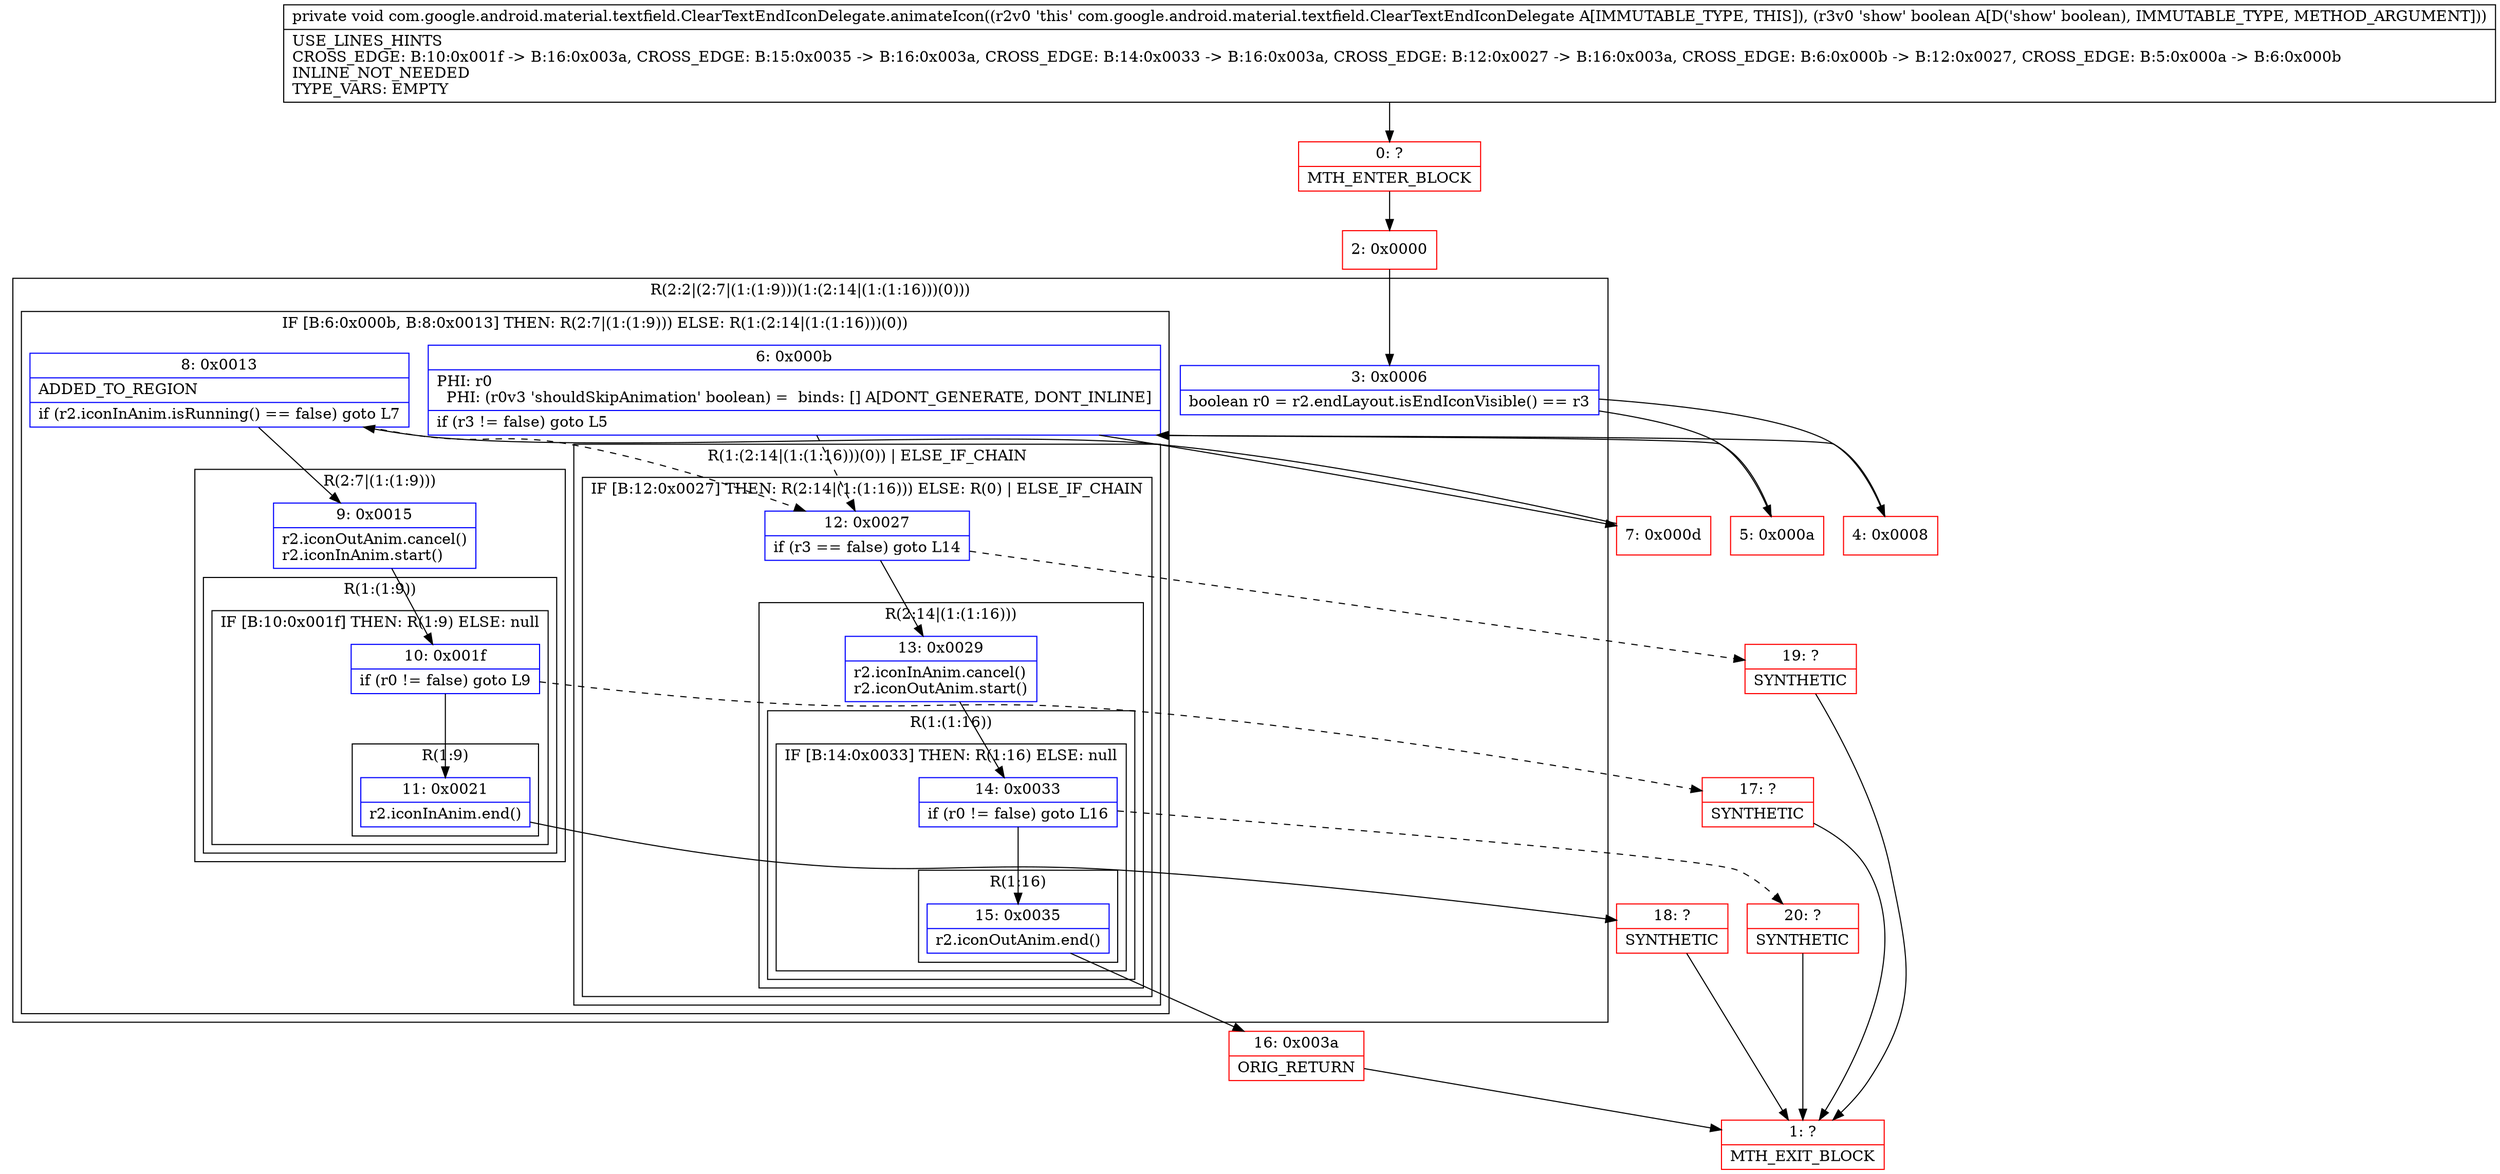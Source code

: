 digraph "CFG forcom.google.android.material.textfield.ClearTextEndIconDelegate.animateIcon(Z)V" {
subgraph cluster_Region_608827147 {
label = "R(2:2|(2:7|(1:(1:9)))(1:(2:14|(1:(1:16)))(0)))";
node [shape=record,color=blue];
Node_3 [shape=record,label="{3\:\ 0x0006|boolean r0 = r2.endLayout.isEndIconVisible() == r3\l}"];
subgraph cluster_IfRegion_300380460 {
label = "IF [B:6:0x000b, B:8:0x0013] THEN: R(2:7|(1:(1:9))) ELSE: R(1:(2:14|(1:(1:16)))(0))";
node [shape=record,color=blue];
Node_6 [shape=record,label="{6\:\ 0x000b|PHI: r0 \l  PHI: (r0v3 'shouldSkipAnimation' boolean) =  binds: [] A[DONT_GENERATE, DONT_INLINE]\l|if (r3 != false) goto L5\l}"];
Node_8 [shape=record,label="{8\:\ 0x0013|ADDED_TO_REGION\l|if (r2.iconInAnim.isRunning() == false) goto L7\l}"];
subgraph cluster_Region_1989145524 {
label = "R(2:7|(1:(1:9)))";
node [shape=record,color=blue];
Node_9 [shape=record,label="{9\:\ 0x0015|r2.iconOutAnim.cancel()\lr2.iconInAnim.start()\l}"];
subgraph cluster_Region_1261208329 {
label = "R(1:(1:9))";
node [shape=record,color=blue];
subgraph cluster_IfRegion_1278177734 {
label = "IF [B:10:0x001f] THEN: R(1:9) ELSE: null";
node [shape=record,color=blue];
Node_10 [shape=record,label="{10\:\ 0x001f|if (r0 != false) goto L9\l}"];
subgraph cluster_Region_1951860924 {
label = "R(1:9)";
node [shape=record,color=blue];
Node_11 [shape=record,label="{11\:\ 0x0021|r2.iconInAnim.end()\l}"];
}
}
}
}
subgraph cluster_Region_1578334475 {
label = "R(1:(2:14|(1:(1:16)))(0)) | ELSE_IF_CHAIN\l";
node [shape=record,color=blue];
subgraph cluster_IfRegion_1468543790 {
label = "IF [B:12:0x0027] THEN: R(2:14|(1:(1:16))) ELSE: R(0) | ELSE_IF_CHAIN\l";
node [shape=record,color=blue];
Node_12 [shape=record,label="{12\:\ 0x0027|if (r3 == false) goto L14\l}"];
subgraph cluster_Region_2014565917 {
label = "R(2:14|(1:(1:16)))";
node [shape=record,color=blue];
Node_13 [shape=record,label="{13\:\ 0x0029|r2.iconInAnim.cancel()\lr2.iconOutAnim.start()\l}"];
subgraph cluster_Region_885859147 {
label = "R(1:(1:16))";
node [shape=record,color=blue];
subgraph cluster_IfRegion_1396354099 {
label = "IF [B:14:0x0033] THEN: R(1:16) ELSE: null";
node [shape=record,color=blue];
Node_14 [shape=record,label="{14\:\ 0x0033|if (r0 != false) goto L16\l}"];
subgraph cluster_Region_1909706744 {
label = "R(1:16)";
node [shape=record,color=blue];
Node_15 [shape=record,label="{15\:\ 0x0035|r2.iconOutAnim.end()\l}"];
}
}
}
}
subgraph cluster_Region_1733596079 {
label = "R(0)";
node [shape=record,color=blue];
}
}
}
}
}
Node_0 [shape=record,color=red,label="{0\:\ ?|MTH_ENTER_BLOCK\l}"];
Node_2 [shape=record,color=red,label="{2\:\ 0x0000}"];
Node_4 [shape=record,color=red,label="{4\:\ 0x0008}"];
Node_7 [shape=record,color=red,label="{7\:\ 0x000d}"];
Node_18 [shape=record,color=red,label="{18\:\ ?|SYNTHETIC\l}"];
Node_1 [shape=record,color=red,label="{1\:\ ?|MTH_EXIT_BLOCK\l}"];
Node_17 [shape=record,color=red,label="{17\:\ ?|SYNTHETIC\l}"];
Node_16 [shape=record,color=red,label="{16\:\ 0x003a|ORIG_RETURN\l}"];
Node_20 [shape=record,color=red,label="{20\:\ ?|SYNTHETIC\l}"];
Node_19 [shape=record,color=red,label="{19\:\ ?|SYNTHETIC\l}"];
Node_5 [shape=record,color=red,label="{5\:\ 0x000a}"];
MethodNode[shape=record,label="{private void com.google.android.material.textfield.ClearTextEndIconDelegate.animateIcon((r2v0 'this' com.google.android.material.textfield.ClearTextEndIconDelegate A[IMMUTABLE_TYPE, THIS]), (r3v0 'show' boolean A[D('show' boolean), IMMUTABLE_TYPE, METHOD_ARGUMENT]))  | USE_LINES_HINTS\lCROSS_EDGE: B:10:0x001f \-\> B:16:0x003a, CROSS_EDGE: B:15:0x0035 \-\> B:16:0x003a, CROSS_EDGE: B:14:0x0033 \-\> B:16:0x003a, CROSS_EDGE: B:12:0x0027 \-\> B:16:0x003a, CROSS_EDGE: B:6:0x000b \-\> B:12:0x0027, CROSS_EDGE: B:5:0x000a \-\> B:6:0x000b\lINLINE_NOT_NEEDED\lTYPE_VARS: EMPTY\l}"];
MethodNode -> Node_0;Node_3 -> Node_4;
Node_3 -> Node_5;
Node_6 -> Node_7;
Node_6 -> Node_12[style=dashed];
Node_8 -> Node_9;
Node_8 -> Node_12[style=dashed];
Node_9 -> Node_10;
Node_10 -> Node_11;
Node_10 -> Node_17[style=dashed];
Node_11 -> Node_18;
Node_12 -> Node_13;
Node_12 -> Node_19[style=dashed];
Node_13 -> Node_14;
Node_14 -> Node_15;
Node_14 -> Node_20[style=dashed];
Node_15 -> Node_16;
Node_0 -> Node_2;
Node_2 -> Node_3;
Node_4 -> Node_6;
Node_7 -> Node_8;
Node_18 -> Node_1;
Node_17 -> Node_1;
Node_16 -> Node_1;
Node_20 -> Node_1;
Node_19 -> Node_1;
Node_5 -> Node_6;
}

